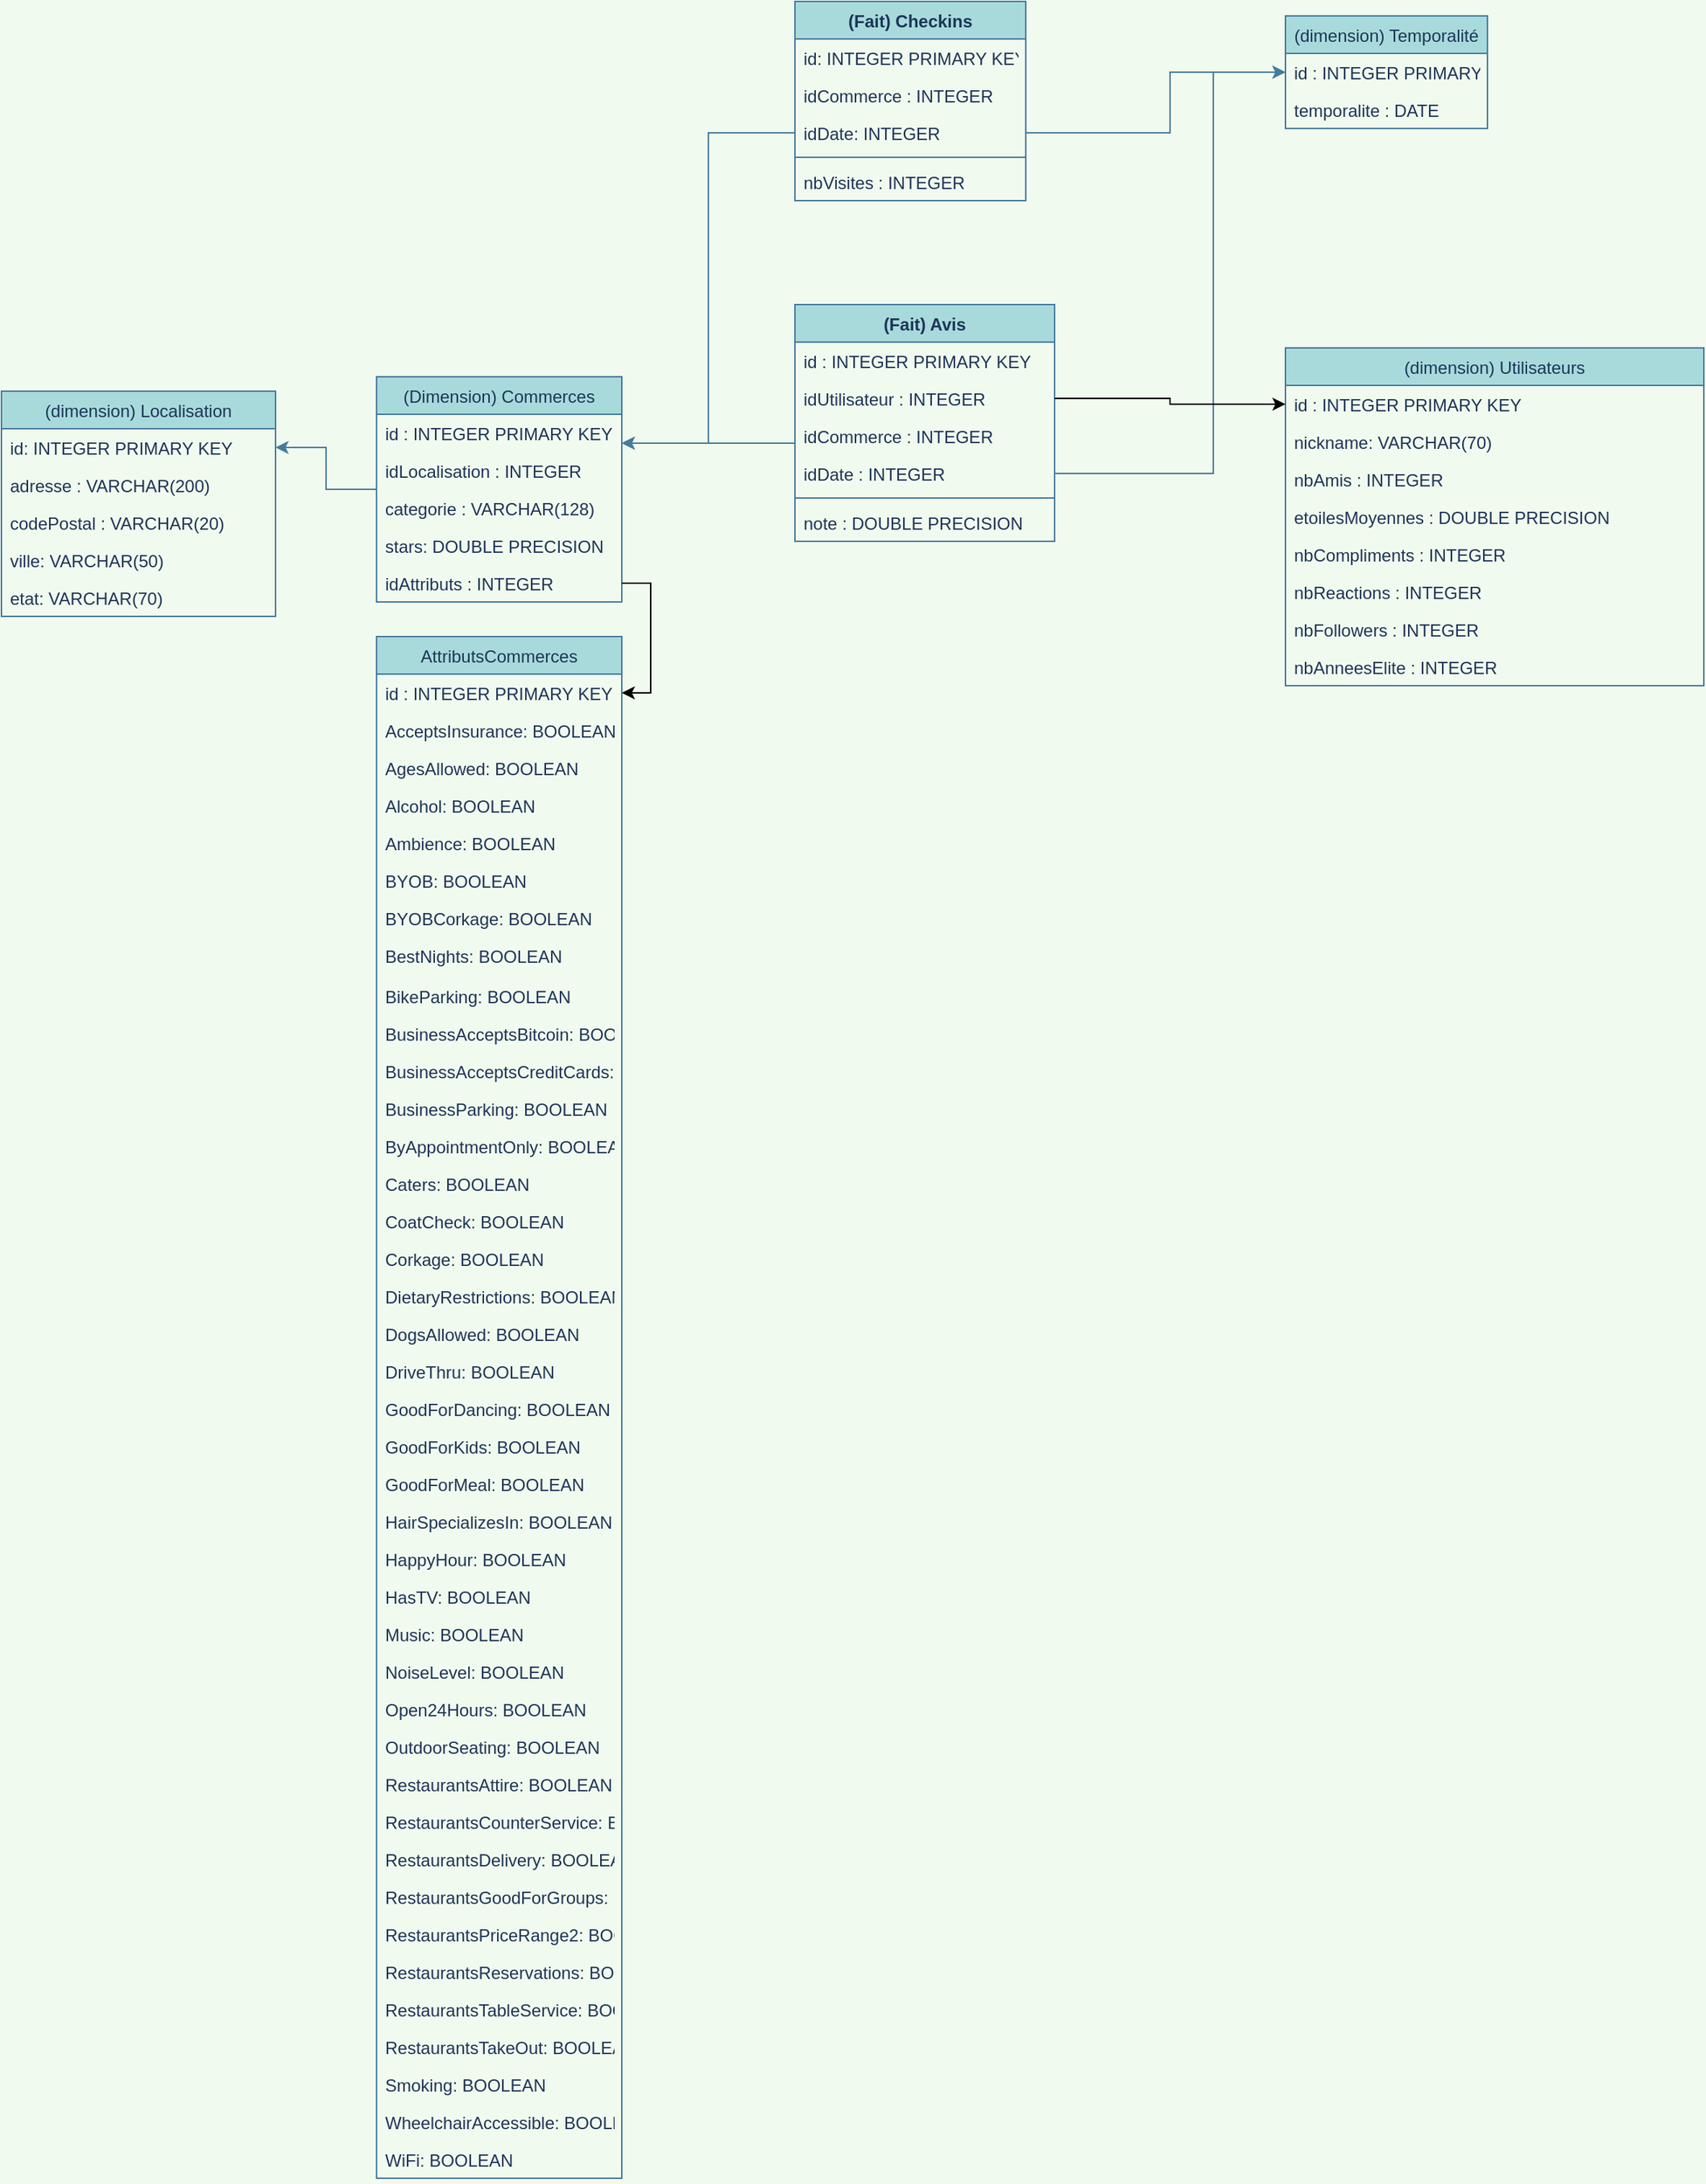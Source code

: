 <mxfile version="20.8.16" type="device"><diagram id="du_DZZ9CFMzZslSAI9vT" name="Page-1"><mxGraphModel dx="1761" dy="896" grid="1" gridSize="10" guides="1" tooltips="1" connect="1" arrows="1" fold="1" page="1" pageScale="1" pageWidth="827" pageHeight="1169" background="#F1FAEE" math="0" shadow="0"><root><mxCell id="0"/><mxCell id="1" parent="0"/><mxCell id="dvN9DbvPJK4XcVbZUU45-40" style="edgeStyle=orthogonalEdgeStyle;rounded=0;orthogonalLoop=1;jettySize=auto;html=1;entryX=1;entryY=0.5;entryDx=0;entryDy=0;labelBackgroundColor=#F1FAEE;strokeColor=#457B9D;fontColor=#1D3557;" parent="1" source="dvN9DbvPJK4XcVbZUU45-19" target="dvN9DbvPJK4XcVbZUU45-26" edge="1"><mxGeometry relative="1" as="geometry"/></mxCell><mxCell id="dvN9DbvPJK4XcVbZUU45-19" value="(Dimension) Commerces" style="swimlane;fontStyle=0;childLayout=stackLayout;horizontal=1;startSize=26;fillColor=#A8DADC;horizontalStack=0;resizeParent=1;resizeParentMax=0;resizeLast=0;collapsible=1;marginBottom=0;strokeColor=#457B9D;fontColor=#1D3557;" parent="1" vertex="1"><mxGeometry x="30" y="510" width="170" height="156" as="geometry"/></mxCell><mxCell id="dvN9DbvPJK4XcVbZUU45-50" value="id : INTEGER PRIMARY KEY" style="text;strokeColor=none;fillColor=none;align=left;verticalAlign=top;spacingLeft=4;spacingRight=4;overflow=hidden;rotatable=0;points=[[0,0.5],[1,0.5]];portConstraint=eastwest;fontColor=#1D3557;" parent="dvN9DbvPJK4XcVbZUU45-19" vertex="1"><mxGeometry y="26" width="170" height="26" as="geometry"/></mxCell><mxCell id="dvN9DbvPJK4XcVbZUU45-22" value="idLocalisation : INTEGER" style="text;strokeColor=none;fillColor=none;align=left;verticalAlign=top;spacingLeft=4;spacingRight=4;overflow=hidden;rotatable=0;points=[[0,0.5],[1,0.5]];portConstraint=eastwest;fontColor=#1D3557;" parent="dvN9DbvPJK4XcVbZUU45-19" vertex="1"><mxGeometry y="52" width="170" height="26" as="geometry"/></mxCell><mxCell id="dvN9DbvPJK4XcVbZUU45-49" value="categorie : VARCHAR(128)" style="text;strokeColor=none;fillColor=none;align=left;verticalAlign=top;spacingLeft=4;spacingRight=4;overflow=hidden;rotatable=0;points=[[0,0.5],[1,0.5]];portConstraint=eastwest;fontColor=#1D3557;" parent="dvN9DbvPJK4XcVbZUU45-19" vertex="1"><mxGeometry y="78" width="170" height="26" as="geometry"/></mxCell><mxCell id="Ljh0IHHTCDw3eVtHFlmG-5" value="stars: DOUBLE PRECISION" style="text;strokeColor=none;fillColor=none;align=left;verticalAlign=top;spacingLeft=4;spacingRight=4;overflow=hidden;rotatable=0;points=[[0,0.5],[1,0.5]];portConstraint=eastwest;fontColor=#1D3557;" vertex="1" parent="dvN9DbvPJK4XcVbZUU45-19"><mxGeometry y="104" width="170" height="26" as="geometry"/></mxCell><mxCell id="dvN9DbvPJK4XcVbZUU45-51" value="idAttributs : INTEGER" style="text;strokeColor=none;fillColor=none;align=left;verticalAlign=top;spacingLeft=4;spacingRight=4;overflow=hidden;rotatable=0;points=[[0,0.5],[1,0.5]];portConstraint=eastwest;fontColor=#1D3557;" parent="dvN9DbvPJK4XcVbZUU45-19" vertex="1"><mxGeometry y="130" width="170" height="26" as="geometry"/></mxCell><mxCell id="dvN9DbvPJK4XcVbZUU45-23" value="(dimension) Localisation" style="swimlane;fontStyle=0;childLayout=stackLayout;horizontal=1;startSize=26;fillColor=#A8DADC;horizontalStack=0;resizeParent=1;resizeParentMax=0;resizeLast=0;collapsible=1;marginBottom=0;strokeColor=#457B9D;fontColor=#1D3557;" parent="1" vertex="1"><mxGeometry x="-230" y="520" width="190" height="156" as="geometry"/></mxCell><mxCell id="dvN9DbvPJK4XcVbZUU45-26" value="id: INTEGER PRIMARY KEY" style="text;strokeColor=none;fillColor=none;align=left;verticalAlign=top;spacingLeft=4;spacingRight=4;overflow=hidden;rotatable=0;points=[[0,0.5],[1,0.5]];portConstraint=eastwest;fontColor=#1D3557;" parent="dvN9DbvPJK4XcVbZUU45-23" vertex="1"><mxGeometry y="26" width="190" height="26" as="geometry"/></mxCell><mxCell id="Ljh0IHHTCDw3eVtHFlmG-2" value="adresse : VARCHAR(200)" style="text;strokeColor=none;fillColor=none;align=left;verticalAlign=top;spacingLeft=4;spacingRight=4;overflow=hidden;rotatable=0;points=[[0,0.5],[1,0.5]];portConstraint=eastwest;fontColor=#1D3557;" vertex="1" parent="dvN9DbvPJK4XcVbZUU45-23"><mxGeometry y="52" width="190" height="26" as="geometry"/></mxCell><mxCell id="TTpY-0HQ-mND78AJCY86-15" value="codePostal : VARCHAR(20)" style="text;strokeColor=none;fillColor=none;align=left;verticalAlign=top;spacingLeft=4;spacingRight=4;overflow=hidden;rotatable=0;points=[[0,0.5],[1,0.5]];portConstraint=eastwest;fontColor=#1D3557;" parent="dvN9DbvPJK4XcVbZUU45-23" vertex="1"><mxGeometry y="78" width="190" height="26" as="geometry"/></mxCell><mxCell id="Ljh0IHHTCDw3eVtHFlmG-3" value="ville: VARCHAR(50)" style="text;strokeColor=none;fillColor=none;align=left;verticalAlign=top;spacingLeft=4;spacingRight=4;overflow=hidden;rotatable=0;points=[[0,0.5],[1,0.5]];portConstraint=eastwest;fontColor=#1D3557;" vertex="1" parent="dvN9DbvPJK4XcVbZUU45-23"><mxGeometry y="104" width="190" height="26" as="geometry"/></mxCell><mxCell id="Ljh0IHHTCDw3eVtHFlmG-4" value="etat: VARCHAR(70)" style="text;strokeColor=none;fillColor=none;align=left;verticalAlign=top;spacingLeft=4;spacingRight=4;overflow=hidden;rotatable=0;points=[[0,0.5],[1,0.5]];portConstraint=eastwest;fontColor=#1D3557;" vertex="1" parent="dvN9DbvPJK4XcVbZUU45-23"><mxGeometry y="130" width="190" height="26" as="geometry"/></mxCell><mxCell id="dvN9DbvPJK4XcVbZUU45-27" value="(dimension) Temporalité" style="swimlane;fontStyle=0;childLayout=stackLayout;horizontal=1;startSize=26;fillColor=#A8DADC;horizontalStack=0;resizeParent=1;resizeParentMax=0;resizeLast=0;collapsible=1;marginBottom=0;strokeColor=#457B9D;fontColor=#1D3557;" parent="1" vertex="1"><mxGeometry x="660" y="260" width="140" height="78" as="geometry"/></mxCell><mxCell id="dvN9DbvPJK4XcVbZUU45-30" value="id : INTEGER PRIMARY KEY" style="text;strokeColor=none;fillColor=none;align=left;verticalAlign=top;spacingLeft=4;spacingRight=4;overflow=hidden;rotatable=0;points=[[0,0.5],[1,0.5]];portConstraint=eastwest;fontColor=#1D3557;" parent="dvN9DbvPJK4XcVbZUU45-27" vertex="1"><mxGeometry y="26" width="140" height="26" as="geometry"/></mxCell><mxCell id="TTpY-0HQ-mND78AJCY86-68" value="temporalite : DATE" style="text;strokeColor=none;fillColor=none;align=left;verticalAlign=top;spacingLeft=4;spacingRight=4;overflow=hidden;rotatable=0;points=[[0,0.5],[1,0.5]];portConstraint=eastwest;fontColor=#1D3557;" parent="dvN9DbvPJK4XcVbZUU45-27" vertex="1"><mxGeometry y="52" width="140" height="26" as="geometry"/></mxCell><mxCell id="dvN9DbvPJK4XcVbZUU45-31" value="(dimension) Utilisateurs" style="swimlane;fontStyle=0;childLayout=stackLayout;horizontal=1;startSize=26;fillColor=#A8DADC;horizontalStack=0;resizeParent=1;resizeParentMax=0;resizeLast=0;collapsible=1;marginBottom=0;strokeColor=#457B9D;fontColor=#1D3557;" parent="1" vertex="1"><mxGeometry x="660" y="490" width="290" height="234" as="geometry"/></mxCell><mxCell id="dvN9DbvPJK4XcVbZUU45-34" value="id : INTEGER PRIMARY KEY" style="text;strokeColor=none;fillColor=none;align=left;verticalAlign=top;spacingLeft=4;spacingRight=4;overflow=hidden;rotatable=0;points=[[0,0.5],[1,0.5]];portConstraint=eastwest;fontColor=#1D3557;" parent="dvN9DbvPJK4XcVbZUU45-31" vertex="1"><mxGeometry y="26" width="290" height="26" as="geometry"/></mxCell><mxCell id="TTpY-0HQ-mND78AJCY86-21" value="nickname: VARCHAR(70)" style="text;strokeColor=none;fillColor=none;align=left;verticalAlign=top;spacingLeft=4;spacingRight=4;overflow=hidden;rotatable=0;points=[[0,0.5],[1,0.5]];portConstraint=eastwest;fontColor=#1D3557;" parent="dvN9DbvPJK4XcVbZUU45-31" vertex="1"><mxGeometry y="52" width="290" height="26" as="geometry"/></mxCell><mxCell id="TTpY-0HQ-mND78AJCY86-22" value="nbAmis : INTEGER" style="text;strokeColor=none;fillColor=none;align=left;verticalAlign=top;spacingLeft=4;spacingRight=4;overflow=hidden;rotatable=0;points=[[0,0.5],[1,0.5]];portConstraint=eastwest;fontColor=#1D3557;" parent="dvN9DbvPJK4XcVbZUU45-31" vertex="1"><mxGeometry y="78" width="290" height="26" as="geometry"/></mxCell><mxCell id="TTpY-0HQ-mND78AJCY86-23" value="etoilesMoyennes : DOUBLE PRECISION" style="text;strokeColor=none;fillColor=none;align=left;verticalAlign=top;spacingLeft=4;spacingRight=4;overflow=hidden;rotatable=0;points=[[0,0.5],[1,0.5]];portConstraint=eastwest;fontColor=#1D3557;" parent="dvN9DbvPJK4XcVbZUU45-31" vertex="1"><mxGeometry y="104" width="290" height="26" as="geometry"/></mxCell><mxCell id="TTpY-0HQ-mND78AJCY86-25" value="nbCompliments : INTEGER" style="text;strokeColor=none;fillColor=none;align=left;verticalAlign=top;spacingLeft=4;spacingRight=4;overflow=hidden;rotatable=0;points=[[0,0.5],[1,0.5]];portConstraint=eastwest;fontColor=#1D3557;" parent="dvN9DbvPJK4XcVbZUU45-31" vertex="1"><mxGeometry y="130" width="290" height="26" as="geometry"/></mxCell><mxCell id="Ljh0IHHTCDw3eVtHFlmG-53" value="nbReactions : INTEGER" style="text;strokeColor=none;fillColor=none;align=left;verticalAlign=top;spacingLeft=4;spacingRight=4;overflow=hidden;rotatable=0;points=[[0,0.5],[1,0.5]];portConstraint=eastwest;fontColor=#1D3557;" vertex="1" parent="dvN9DbvPJK4XcVbZUU45-31"><mxGeometry y="156" width="290" height="26" as="geometry"/></mxCell><mxCell id="Ljh0IHHTCDw3eVtHFlmG-52" value="nbFollowers : INTEGER" style="text;strokeColor=none;fillColor=none;align=left;verticalAlign=top;spacingLeft=4;spacingRight=4;overflow=hidden;rotatable=0;points=[[0,0.5],[1,0.5]];portConstraint=eastwest;fontColor=#1D3557;" vertex="1" parent="dvN9DbvPJK4XcVbZUU45-31"><mxGeometry y="182" width="290" height="26" as="geometry"/></mxCell><mxCell id="Ljh0IHHTCDw3eVtHFlmG-54" value="nbAnneesElite : INTEGER" style="text;strokeColor=none;fillColor=none;align=left;verticalAlign=top;spacingLeft=4;spacingRight=4;overflow=hidden;rotatable=0;points=[[0,0.5],[1,0.5]];portConstraint=eastwest;fontColor=#1D3557;" vertex="1" parent="dvN9DbvPJK4XcVbZUU45-31"><mxGeometry y="208" width="290" height="26" as="geometry"/></mxCell><mxCell id="dvN9DbvPJK4XcVbZUU45-39" style="edgeStyle=orthogonalEdgeStyle;rounded=0;orthogonalLoop=1;jettySize=auto;html=1;exitX=0;exitY=0.5;exitDx=0;exitDy=0;entryX=1;entryY=0.5;entryDx=0;entryDy=0;labelBackgroundColor=#F1FAEE;strokeColor=#457B9D;fontColor=#1D3557;" parent="1" edge="1"><mxGeometry relative="1" as="geometry"><mxPoint x="320" y="556" as="sourcePoint"/><mxPoint x="200" y="556" as="targetPoint"/></mxGeometry></mxCell><mxCell id="TTpY-0HQ-mND78AJCY86-2" value="(Fait) Avis" style="swimlane;fontStyle=1;align=center;verticalAlign=top;childLayout=stackLayout;horizontal=1;startSize=26;horizontalStack=0;resizeParent=1;resizeParentMax=0;resizeLast=0;collapsible=1;marginBottom=0;fillColor=#A8DADC;strokeColor=#457B9D;fontColor=#1D3557;" parent="1" vertex="1"><mxGeometry x="320" y="460" width="180" height="164" as="geometry"/></mxCell><mxCell id="TTpY-0HQ-mND78AJCY86-3" value="id : INTEGER PRIMARY KEY" style="text;strokeColor=none;fillColor=none;align=left;verticalAlign=top;spacingLeft=4;spacingRight=4;overflow=hidden;rotatable=0;points=[[0,0.5],[1,0.5]];portConstraint=eastwest;fontColor=#1D3557;" parent="TTpY-0HQ-mND78AJCY86-2" vertex="1"><mxGeometry y="26" width="180" height="26" as="geometry"/></mxCell><mxCell id="TTpY-0HQ-mND78AJCY86-5" value="idUtilisateur : INTEGER" style="text;strokeColor=none;fillColor=none;align=left;verticalAlign=top;spacingLeft=4;spacingRight=4;overflow=hidden;rotatable=0;points=[[0,0.5],[1,0.5]];portConstraint=eastwest;fontColor=#1D3557;" parent="TTpY-0HQ-mND78AJCY86-2" vertex="1"><mxGeometry y="52" width="180" height="26" as="geometry"/></mxCell><mxCell id="TTpY-0HQ-mND78AJCY86-6" value="idCommerce : INTEGER" style="text;strokeColor=none;fillColor=none;align=left;verticalAlign=top;spacingLeft=4;spacingRight=4;overflow=hidden;rotatable=0;points=[[0,0.5],[1,0.5]];portConstraint=eastwest;fontColor=#1D3557;" parent="TTpY-0HQ-mND78AJCY86-2" vertex="1"><mxGeometry y="78" width="180" height="26" as="geometry"/></mxCell><mxCell id="TTpY-0HQ-mND78AJCY86-17" value="idDate : INTEGER" style="text;strokeColor=none;fillColor=none;align=left;verticalAlign=top;spacingLeft=4;spacingRight=4;overflow=hidden;rotatable=0;points=[[0,0.5],[1,0.5]];portConstraint=eastwest;fontColor=#1D3557;" parent="TTpY-0HQ-mND78AJCY86-2" vertex="1"><mxGeometry y="104" width="180" height="26" as="geometry"/></mxCell><mxCell id="TTpY-0HQ-mND78AJCY86-4" value="" style="line;strokeWidth=1;fillColor=none;align=left;verticalAlign=middle;spacingTop=-1;spacingLeft=3;spacingRight=3;rotatable=0;labelPosition=right;points=[];portConstraint=eastwest;strokeColor=#457B9D;labelBackgroundColor=#F1FAEE;fontColor=#1D3557;" parent="TTpY-0HQ-mND78AJCY86-2" vertex="1"><mxGeometry y="130" width="180" height="8" as="geometry"/></mxCell><mxCell id="TTpY-0HQ-mND78AJCY86-7" value="note : DOUBLE PRECISION" style="text;strokeColor=none;fillColor=none;align=left;verticalAlign=top;spacingLeft=4;spacingRight=4;overflow=hidden;rotatable=0;points=[[0,0.5],[1,0.5]];portConstraint=eastwest;fontColor=#1D3557;" parent="TTpY-0HQ-mND78AJCY86-2" vertex="1"><mxGeometry y="138" width="180" height="26" as="geometry"/></mxCell><mxCell id="TTpY-0HQ-mND78AJCY86-18" style="edgeStyle=orthogonalEdgeStyle;rounded=0;orthogonalLoop=1;jettySize=auto;html=1;entryX=0;entryY=0.5;entryDx=0;entryDy=0;labelBackgroundColor=#F1FAEE;strokeColor=#457B9D;fontColor=#1D3557;" parent="1" source="TTpY-0HQ-mND78AJCY86-17" target="dvN9DbvPJK4XcVbZUU45-30" edge="1"><mxGeometry relative="1" as="geometry"><Array as="points"><mxPoint x="610" y="577"/><mxPoint x="610" y="299"/></Array></mxGeometry></mxCell><mxCell id="TTpY-0HQ-mND78AJCY86-29" value="(Fait) Checkins" style="swimlane;fontStyle=1;align=center;verticalAlign=top;childLayout=stackLayout;horizontal=1;startSize=26;horizontalStack=0;resizeParent=1;resizeParentMax=0;resizeLast=0;collapsible=1;marginBottom=0;fillColor=#A8DADC;strokeColor=#457B9D;fontColor=#1D3557;" parent="1" vertex="1"><mxGeometry x="320" y="250" width="160" height="138" as="geometry"/></mxCell><mxCell id="TTpY-0HQ-mND78AJCY86-30" value="id: INTEGER PRIMARY KEY" style="text;strokeColor=none;fillColor=none;align=left;verticalAlign=top;spacingLeft=4;spacingRight=4;overflow=hidden;rotatable=0;points=[[0,0.5],[1,0.5]];portConstraint=eastwest;fontColor=#1D3557;" parent="TTpY-0HQ-mND78AJCY86-29" vertex="1"><mxGeometry y="26" width="160" height="26" as="geometry"/></mxCell><mxCell id="TTpY-0HQ-mND78AJCY86-56" value="idCommerce : INTEGER" style="text;strokeColor=none;fillColor=none;align=left;verticalAlign=top;spacingLeft=4;spacingRight=4;overflow=hidden;rotatable=0;points=[[0,0.5],[1,0.5]];portConstraint=eastwest;fontColor=#1D3557;" parent="TTpY-0HQ-mND78AJCY86-29" vertex="1"><mxGeometry y="52" width="160" height="26" as="geometry"/></mxCell><mxCell id="TTpY-0HQ-mND78AJCY86-45" value="idDate: INTEGER" style="text;strokeColor=none;fillColor=none;align=left;verticalAlign=top;spacingLeft=4;spacingRight=4;overflow=hidden;rotatable=0;points=[[0,0.5],[1,0.5]];portConstraint=eastwest;fontColor=#1D3557;" parent="TTpY-0HQ-mND78AJCY86-29" vertex="1"><mxGeometry y="78" width="160" height="26" as="geometry"/></mxCell><mxCell id="TTpY-0HQ-mND78AJCY86-34" value="" style="line;strokeWidth=1;fillColor=none;align=left;verticalAlign=middle;spacingTop=-1;spacingLeft=3;spacingRight=3;rotatable=0;labelPosition=right;points=[];portConstraint=eastwest;strokeColor=#457B9D;labelBackgroundColor=#F1FAEE;fontColor=#1D3557;" parent="TTpY-0HQ-mND78AJCY86-29" vertex="1"><mxGeometry y="104" width="160" height="8" as="geometry"/></mxCell><mxCell id="TTpY-0HQ-mND78AJCY86-43" value="nbVisites : INTEGER" style="text;strokeColor=none;fillColor=none;align=left;verticalAlign=top;spacingLeft=4;spacingRight=4;overflow=hidden;rotatable=0;points=[[0,0.5],[1,0.5]];portConstraint=eastwest;fontColor=#1D3557;" parent="TTpY-0HQ-mND78AJCY86-29" vertex="1"><mxGeometry y="112" width="160" height="26" as="geometry"/></mxCell><mxCell id="TTpY-0HQ-mND78AJCY86-46" style="edgeStyle=orthogonalEdgeStyle;rounded=0;orthogonalLoop=1;jettySize=auto;html=1;entryX=1;entryY=0.5;entryDx=0;entryDy=0;exitX=0;exitY=0.5;exitDx=0;exitDy=0;labelBackgroundColor=#F1FAEE;strokeColor=#457B9D;fontColor=#1D3557;" parent="1" edge="1"><mxGeometry relative="1" as="geometry"><mxPoint x="320" y="342" as="sourcePoint"/><mxPoint x="200" y="556" as="targetPoint"/><Array as="points"><mxPoint x="260" y="341"/><mxPoint x="260" y="556"/></Array></mxGeometry></mxCell><mxCell id="TTpY-0HQ-mND78AJCY86-59" style="edgeStyle=orthogonalEdgeStyle;rounded=0;orthogonalLoop=1;jettySize=auto;html=1;exitX=1;exitY=0.5;exitDx=0;exitDy=0;entryX=0;entryY=0.5;entryDx=0;entryDy=0;labelBackgroundColor=#F1FAEE;strokeColor=#457B9D;fontColor=#1D3557;" parent="1" source="TTpY-0HQ-mND78AJCY86-45" target="dvN9DbvPJK4XcVbZUU45-30" edge="1"><mxGeometry relative="1" as="geometry"><Array as="points"><mxPoint x="580" y="341"/><mxPoint x="580" y="299"/></Array></mxGeometry></mxCell><mxCell id="Ljh0IHHTCDw3eVtHFlmG-6" value="AttributsCommerces" style="swimlane;fontStyle=0;childLayout=stackLayout;horizontal=1;startSize=26;fillColor=#A8DADC;horizontalStack=0;resizeParent=1;resizeParentMax=0;resizeLast=0;collapsible=1;marginBottom=0;strokeColor=#457B9D;fontColor=#1D3557;" vertex="1" parent="1"><mxGeometry x="30" y="690" width="170" height="1068" as="geometry"/></mxCell><mxCell id="Ljh0IHHTCDw3eVtHFlmG-7" value="id : INTEGER PRIMARY KEY" style="text;strokeColor=none;fillColor=none;align=left;verticalAlign=top;spacingLeft=4;spacingRight=4;overflow=hidden;rotatable=0;points=[[0,0.5],[1,0.5]];portConstraint=eastwest;fontColor=#1D3557;" vertex="1" parent="Ljh0IHHTCDw3eVtHFlmG-6"><mxGeometry y="26" width="170" height="26" as="geometry"/></mxCell><mxCell id="Ljh0IHHTCDw3eVtHFlmG-8" value="AcceptsInsurance: BOOLEAN" style="text;strokeColor=none;fillColor=none;align=left;verticalAlign=top;spacingLeft=4;spacingRight=4;overflow=hidden;rotatable=0;points=[[0,0.5],[1,0.5]];portConstraint=eastwest;fontColor=#1D3557;" vertex="1" parent="Ljh0IHHTCDw3eVtHFlmG-6"><mxGeometry y="52" width="170" height="26" as="geometry"/></mxCell><mxCell id="Ljh0IHHTCDw3eVtHFlmG-17" value="AgesAllowed: BOOLEAN" style="text;strokeColor=none;fillColor=none;align=left;verticalAlign=top;spacingLeft=4;spacingRight=4;overflow=hidden;rotatable=0;points=[[0,0.5],[1,0.5]];portConstraint=eastwest;fontColor=#1D3557;" vertex="1" parent="Ljh0IHHTCDw3eVtHFlmG-6"><mxGeometry y="78" width="170" height="26" as="geometry"/></mxCell><mxCell id="Ljh0IHHTCDw3eVtHFlmG-16" value="Alcohol: BOOLEAN" style="text;strokeColor=none;fillColor=none;align=left;verticalAlign=top;spacingLeft=4;spacingRight=4;overflow=hidden;rotatable=0;points=[[0,0.5],[1,0.5]];portConstraint=eastwest;fontColor=#1D3557;" vertex="1" parent="Ljh0IHHTCDw3eVtHFlmG-6"><mxGeometry y="104" width="170" height="26" as="geometry"/></mxCell><mxCell id="Ljh0IHHTCDw3eVtHFlmG-18" value="Ambience: BOOLEAN" style="text;strokeColor=none;fillColor=none;align=left;verticalAlign=top;spacingLeft=4;spacingRight=4;overflow=hidden;rotatable=0;points=[[0,0.5],[1,0.5]];portConstraint=eastwest;fontColor=#1D3557;" vertex="1" parent="Ljh0IHHTCDw3eVtHFlmG-6"><mxGeometry y="130" width="170" height="26" as="geometry"/></mxCell><mxCell id="Ljh0IHHTCDw3eVtHFlmG-22" value="BYOB: BOOLEAN" style="text;strokeColor=none;fillColor=none;align=left;verticalAlign=top;spacingLeft=4;spacingRight=4;overflow=hidden;rotatable=0;points=[[0,0.5],[1,0.5]];portConstraint=eastwest;fontColor=#1D3557;" vertex="1" parent="Ljh0IHHTCDw3eVtHFlmG-6"><mxGeometry y="156" width="170" height="26" as="geometry"/></mxCell><mxCell id="Ljh0IHHTCDw3eVtHFlmG-24" value="BYOBCorkage: BOOLEAN" style="text;strokeColor=none;fillColor=none;align=left;verticalAlign=top;spacingLeft=4;spacingRight=4;overflow=hidden;rotatable=0;points=[[0,0.5],[1,0.5]];portConstraint=eastwest;fontColor=#1D3557;" vertex="1" parent="Ljh0IHHTCDw3eVtHFlmG-6"><mxGeometry y="182" width="170" height="26" as="geometry"/></mxCell><mxCell id="Ljh0IHHTCDw3eVtHFlmG-23" value="BestNights: BOOLEAN" style="text;strokeColor=none;fillColor=none;align=left;verticalAlign=top;spacingLeft=4;spacingRight=4;overflow=hidden;rotatable=0;points=[[0,0.5],[1,0.5]];portConstraint=eastwest;fontColor=#1D3557;" vertex="1" parent="Ljh0IHHTCDw3eVtHFlmG-6"><mxGeometry y="208" width="170" height="28" as="geometry"/></mxCell><mxCell id="Ljh0IHHTCDw3eVtHFlmG-21" value="BikeParking: BOOLEAN" style="text;strokeColor=none;fillColor=none;align=left;verticalAlign=top;spacingLeft=4;spacingRight=4;overflow=hidden;rotatable=0;points=[[0,0.5],[1,0.5]];portConstraint=eastwest;fontColor=#1D3557;" vertex="1" parent="Ljh0IHHTCDw3eVtHFlmG-6"><mxGeometry y="236" width="170" height="26" as="geometry"/></mxCell><mxCell id="Ljh0IHHTCDw3eVtHFlmG-20" value="BusinessAcceptsBitcoin: BOOLEAN" style="text;strokeColor=none;fillColor=none;align=left;verticalAlign=top;spacingLeft=4;spacingRight=4;overflow=hidden;rotatable=0;points=[[0,0.5],[1,0.5]];portConstraint=eastwest;fontColor=#1D3557;" vertex="1" parent="Ljh0IHHTCDw3eVtHFlmG-6"><mxGeometry y="262" width="170" height="26" as="geometry"/></mxCell><mxCell id="Ljh0IHHTCDw3eVtHFlmG-19" value="BusinessAcceptsCreditCards: BOOLEAN" style="text;strokeColor=none;fillColor=none;align=left;verticalAlign=top;spacingLeft=4;spacingRight=4;overflow=hidden;rotatable=0;points=[[0,0.5],[1,0.5]];portConstraint=eastwest;fontColor=#1D3557;" vertex="1" parent="Ljh0IHHTCDw3eVtHFlmG-6"><mxGeometry y="288" width="170" height="26" as="geometry"/></mxCell><mxCell id="Ljh0IHHTCDw3eVtHFlmG-15" value="BusinessParking: BOOLEAN" style="text;strokeColor=none;fillColor=none;align=left;verticalAlign=top;spacingLeft=4;spacingRight=4;overflow=hidden;rotatable=0;points=[[0,0.5],[1,0.5]];portConstraint=eastwest;fontColor=#1D3557;" vertex="1" parent="Ljh0IHHTCDw3eVtHFlmG-6"><mxGeometry y="314" width="170" height="26" as="geometry"/></mxCell><mxCell id="Ljh0IHHTCDw3eVtHFlmG-14" value="ByAppointmentOnly: BOOLEAN" style="text;strokeColor=none;fillColor=none;align=left;verticalAlign=top;spacingLeft=4;spacingRight=4;overflow=hidden;rotatable=0;points=[[0,0.5],[1,0.5]];portConstraint=eastwest;fontColor=#1D3557;" vertex="1" parent="Ljh0IHHTCDw3eVtHFlmG-6"><mxGeometry y="340" width="170" height="26" as="geometry"/></mxCell><mxCell id="Ljh0IHHTCDw3eVtHFlmG-13" value="Caters: BOOLEAN" style="text;strokeColor=none;fillColor=none;align=left;verticalAlign=top;spacingLeft=4;spacingRight=4;overflow=hidden;rotatable=0;points=[[0,0.5],[1,0.5]];portConstraint=eastwest;fontColor=#1D3557;" vertex="1" parent="Ljh0IHHTCDw3eVtHFlmG-6"><mxGeometry y="366" width="170" height="26" as="geometry"/></mxCell><mxCell id="Ljh0IHHTCDw3eVtHFlmG-25" value="CoatCheck: BOOLEAN" style="text;strokeColor=none;fillColor=none;align=left;verticalAlign=top;spacingLeft=4;spacingRight=4;overflow=hidden;rotatable=0;points=[[0,0.5],[1,0.5]];portConstraint=eastwest;fontColor=#1D3557;" vertex="1" parent="Ljh0IHHTCDw3eVtHFlmG-6"><mxGeometry y="392" width="170" height="26" as="geometry"/></mxCell><mxCell id="Ljh0IHHTCDw3eVtHFlmG-27" value="Corkage: BOOLEAN" style="text;strokeColor=none;fillColor=none;align=left;verticalAlign=top;spacingLeft=4;spacingRight=4;overflow=hidden;rotatable=0;points=[[0,0.5],[1,0.5]];portConstraint=eastwest;fontColor=#1D3557;" vertex="1" parent="Ljh0IHHTCDw3eVtHFlmG-6"><mxGeometry y="418" width="170" height="26" as="geometry"/></mxCell><mxCell id="Ljh0IHHTCDw3eVtHFlmG-35" value="DietaryRestrictions: BOOLEAN" style="text;strokeColor=none;fillColor=none;align=left;verticalAlign=top;spacingLeft=4;spacingRight=4;overflow=hidden;rotatable=0;points=[[0,0.5],[1,0.5]];portConstraint=eastwest;fontColor=#1D3557;" vertex="1" parent="Ljh0IHHTCDw3eVtHFlmG-6"><mxGeometry y="444" width="170" height="26" as="geometry"/></mxCell><mxCell id="Ljh0IHHTCDw3eVtHFlmG-36" value="DogsAllowed: BOOLEAN" style="text;strokeColor=none;fillColor=none;align=left;verticalAlign=top;spacingLeft=4;spacingRight=4;overflow=hidden;rotatable=0;points=[[0,0.5],[1,0.5]];portConstraint=eastwest;fontColor=#1D3557;" vertex="1" parent="Ljh0IHHTCDw3eVtHFlmG-6"><mxGeometry y="470" width="170" height="26" as="geometry"/></mxCell><mxCell id="Ljh0IHHTCDw3eVtHFlmG-34" value="DriveThru: BOOLEAN" style="text;strokeColor=none;fillColor=none;align=left;verticalAlign=top;spacingLeft=4;spacingRight=4;overflow=hidden;rotatable=0;points=[[0,0.5],[1,0.5]];portConstraint=eastwest;fontColor=#1D3557;" vertex="1" parent="Ljh0IHHTCDw3eVtHFlmG-6"><mxGeometry y="496" width="170" height="26" as="geometry"/></mxCell><mxCell id="Ljh0IHHTCDw3eVtHFlmG-33" value="GoodForDancing: BOOLEAN" style="text;strokeColor=none;fillColor=none;align=left;verticalAlign=top;spacingLeft=4;spacingRight=4;overflow=hidden;rotatable=0;points=[[0,0.5],[1,0.5]];portConstraint=eastwest;fontColor=#1D3557;" vertex="1" parent="Ljh0IHHTCDw3eVtHFlmG-6"><mxGeometry y="522" width="170" height="26" as="geometry"/></mxCell><mxCell id="Ljh0IHHTCDw3eVtHFlmG-32" value="GoodForKids: BOOLEAN" style="text;strokeColor=none;fillColor=none;align=left;verticalAlign=top;spacingLeft=4;spacingRight=4;overflow=hidden;rotatable=0;points=[[0,0.5],[1,0.5]];portConstraint=eastwest;fontColor=#1D3557;" vertex="1" parent="Ljh0IHHTCDw3eVtHFlmG-6"><mxGeometry y="548" width="170" height="26" as="geometry"/></mxCell><mxCell id="Ljh0IHHTCDw3eVtHFlmG-31" value="GoodForMeal: BOOLEAN" style="text;strokeColor=none;fillColor=none;align=left;verticalAlign=top;spacingLeft=4;spacingRight=4;overflow=hidden;rotatable=0;points=[[0,0.5],[1,0.5]];portConstraint=eastwest;fontColor=#1D3557;" vertex="1" parent="Ljh0IHHTCDw3eVtHFlmG-6"><mxGeometry y="574" width="170" height="26" as="geometry"/></mxCell><mxCell id="Ljh0IHHTCDw3eVtHFlmG-30" value="HairSpecializesIn: BOOLEAN" style="text;strokeColor=none;fillColor=none;align=left;verticalAlign=top;spacingLeft=4;spacingRight=4;overflow=hidden;rotatable=0;points=[[0,0.5],[1,0.5]];portConstraint=eastwest;fontColor=#1D3557;" vertex="1" parent="Ljh0IHHTCDw3eVtHFlmG-6"><mxGeometry y="600" width="170" height="26" as="geometry"/></mxCell><mxCell id="Ljh0IHHTCDw3eVtHFlmG-29" value="HappyHour: BOOLEAN" style="text;strokeColor=none;fillColor=none;align=left;verticalAlign=top;spacingLeft=4;spacingRight=4;overflow=hidden;rotatable=0;points=[[0,0.5],[1,0.5]];portConstraint=eastwest;fontColor=#1D3557;" vertex="1" parent="Ljh0IHHTCDw3eVtHFlmG-6"><mxGeometry y="626" width="170" height="26" as="geometry"/></mxCell><mxCell id="Ljh0IHHTCDw3eVtHFlmG-28" value="HasTV: BOOLEAN" style="text;strokeColor=none;fillColor=none;align=left;verticalAlign=top;spacingLeft=4;spacingRight=4;overflow=hidden;rotatable=0;points=[[0,0.5],[1,0.5]];portConstraint=eastwest;fontColor=#1D3557;" vertex="1" parent="Ljh0IHHTCDw3eVtHFlmG-6"><mxGeometry y="652" width="170" height="26" as="geometry"/></mxCell><mxCell id="Ljh0IHHTCDw3eVtHFlmG-26" value="Music: BOOLEAN" style="text;strokeColor=none;fillColor=none;align=left;verticalAlign=top;spacingLeft=4;spacingRight=4;overflow=hidden;rotatable=0;points=[[0,0.5],[1,0.5]];portConstraint=eastwest;fontColor=#1D3557;" vertex="1" parent="Ljh0IHHTCDw3eVtHFlmG-6"><mxGeometry y="678" width="170" height="26" as="geometry"/></mxCell><mxCell id="Ljh0IHHTCDw3eVtHFlmG-37" value="NoiseLevel: BOOLEAN" style="text;strokeColor=none;fillColor=none;align=left;verticalAlign=top;spacingLeft=4;spacingRight=4;overflow=hidden;rotatable=0;points=[[0,0.5],[1,0.5]];portConstraint=eastwest;fontColor=#1D3557;" vertex="1" parent="Ljh0IHHTCDw3eVtHFlmG-6"><mxGeometry y="704" width="170" height="26" as="geometry"/></mxCell><mxCell id="Ljh0IHHTCDw3eVtHFlmG-42" value="Open24Hours: BOOLEAN" style="text;strokeColor=none;fillColor=none;align=left;verticalAlign=top;spacingLeft=4;spacingRight=4;overflow=hidden;rotatable=0;points=[[0,0.5],[1,0.5]];portConstraint=eastwest;fontColor=#1D3557;" vertex="1" parent="Ljh0IHHTCDw3eVtHFlmG-6"><mxGeometry y="730" width="170" height="26" as="geometry"/></mxCell><mxCell id="Ljh0IHHTCDw3eVtHFlmG-45" value="OutdoorSeating: BOOLEAN" style="text;strokeColor=none;fillColor=none;align=left;verticalAlign=top;spacingLeft=4;spacingRight=4;overflow=hidden;rotatable=0;points=[[0,0.5],[1,0.5]];portConstraint=eastwest;fontColor=#1D3557;" vertex="1" parent="Ljh0IHHTCDw3eVtHFlmG-6"><mxGeometry y="756" width="170" height="26" as="geometry"/></mxCell><mxCell id="Ljh0IHHTCDw3eVtHFlmG-44" value="RestaurantsAttire: BOOLEAN" style="text;strokeColor=none;fillColor=none;align=left;verticalAlign=top;spacingLeft=4;spacingRight=4;overflow=hidden;rotatable=0;points=[[0,0.5],[1,0.5]];portConstraint=eastwest;fontColor=#1D3557;" vertex="1" parent="Ljh0IHHTCDw3eVtHFlmG-6"><mxGeometry y="782" width="170" height="26" as="geometry"/></mxCell><mxCell id="Ljh0IHHTCDw3eVtHFlmG-43" value="RestaurantsCounterService: BOOLEAN" style="text;strokeColor=none;fillColor=none;align=left;verticalAlign=top;spacingLeft=4;spacingRight=4;overflow=hidden;rotatable=0;points=[[0,0.5],[1,0.5]];portConstraint=eastwest;fontColor=#1D3557;" vertex="1" parent="Ljh0IHHTCDw3eVtHFlmG-6"><mxGeometry y="808" width="170" height="26" as="geometry"/></mxCell><mxCell id="Ljh0IHHTCDw3eVtHFlmG-41" value="RestaurantsDelivery: BOOLEAN" style="text;strokeColor=none;fillColor=none;align=left;verticalAlign=top;spacingLeft=4;spacingRight=4;overflow=hidden;rotatable=0;points=[[0,0.5],[1,0.5]];portConstraint=eastwest;fontColor=#1D3557;" vertex="1" parent="Ljh0IHHTCDw3eVtHFlmG-6"><mxGeometry y="834" width="170" height="26" as="geometry"/></mxCell><mxCell id="Ljh0IHHTCDw3eVtHFlmG-40" value="RestaurantsGoodForGroups: BOOLEAN" style="text;strokeColor=none;fillColor=none;align=left;verticalAlign=top;spacingLeft=4;spacingRight=4;overflow=hidden;rotatable=0;points=[[0,0.5],[1,0.5]];portConstraint=eastwest;fontColor=#1D3557;" vertex="1" parent="Ljh0IHHTCDw3eVtHFlmG-6"><mxGeometry y="860" width="170" height="26" as="geometry"/></mxCell><mxCell id="Ljh0IHHTCDw3eVtHFlmG-39" value="RestaurantsPriceRange2: BOOLEAN" style="text;strokeColor=none;fillColor=none;align=left;verticalAlign=top;spacingLeft=4;spacingRight=4;overflow=hidden;rotatable=0;points=[[0,0.5],[1,0.5]];portConstraint=eastwest;fontColor=#1D3557;" vertex="1" parent="Ljh0IHHTCDw3eVtHFlmG-6"><mxGeometry y="886" width="170" height="26" as="geometry"/></mxCell><mxCell id="Ljh0IHHTCDw3eVtHFlmG-38" value="RestaurantsReservations: BOOLEAN" style="text;strokeColor=none;fillColor=none;align=left;verticalAlign=top;spacingLeft=4;spacingRight=4;overflow=hidden;rotatable=0;points=[[0,0.5],[1,0.5]];portConstraint=eastwest;fontColor=#1D3557;" vertex="1" parent="Ljh0IHHTCDw3eVtHFlmG-6"><mxGeometry y="912" width="170" height="26" as="geometry"/></mxCell><mxCell id="Ljh0IHHTCDw3eVtHFlmG-12" value="RestaurantsTableService: BOOLEAN" style="text;strokeColor=none;fillColor=none;align=left;verticalAlign=top;spacingLeft=4;spacingRight=4;overflow=hidden;rotatable=0;points=[[0,0.5],[1,0.5]];portConstraint=eastwest;fontColor=#1D3557;" vertex="1" parent="Ljh0IHHTCDw3eVtHFlmG-6"><mxGeometry y="938" width="170" height="26" as="geometry"/></mxCell><mxCell id="Ljh0IHHTCDw3eVtHFlmG-48" value="RestaurantsTakeOut: BOOLEAN" style="text;strokeColor=none;fillColor=none;align=left;verticalAlign=top;spacingLeft=4;spacingRight=4;overflow=hidden;rotatable=0;points=[[0,0.5],[1,0.5]];portConstraint=eastwest;fontColor=#1D3557;" vertex="1" parent="Ljh0IHHTCDw3eVtHFlmG-6"><mxGeometry y="964" width="170" height="26" as="geometry"/></mxCell><mxCell id="Ljh0IHHTCDw3eVtHFlmG-49" value="Smoking: BOOLEAN" style="text;strokeColor=none;fillColor=none;align=left;verticalAlign=top;spacingLeft=4;spacingRight=4;overflow=hidden;rotatable=0;points=[[0,0.5],[1,0.5]];portConstraint=eastwest;fontColor=#1D3557;" vertex="1" parent="Ljh0IHHTCDw3eVtHFlmG-6"><mxGeometry y="990" width="170" height="26" as="geometry"/></mxCell><mxCell id="Ljh0IHHTCDw3eVtHFlmG-47" value="WheelchairAccessible: BOOLEAN" style="text;strokeColor=none;fillColor=none;align=left;verticalAlign=top;spacingLeft=4;spacingRight=4;overflow=hidden;rotatable=0;points=[[0,0.5],[1,0.5]];portConstraint=eastwest;fontColor=#1D3557;" vertex="1" parent="Ljh0IHHTCDw3eVtHFlmG-6"><mxGeometry y="1016" width="170" height="26" as="geometry"/></mxCell><mxCell id="Ljh0IHHTCDw3eVtHFlmG-46" value="WiFi: BOOLEAN" style="text;strokeColor=none;fillColor=none;align=left;verticalAlign=top;spacingLeft=4;spacingRight=4;overflow=hidden;rotatable=0;points=[[0,0.5],[1,0.5]];portConstraint=eastwest;fontColor=#1D3557;" vertex="1" parent="Ljh0IHHTCDw3eVtHFlmG-6"><mxGeometry y="1042" width="170" height="26" as="geometry"/></mxCell><mxCell id="Ljh0IHHTCDw3eVtHFlmG-50" style="edgeStyle=orthogonalEdgeStyle;rounded=0;orthogonalLoop=1;jettySize=auto;html=1;exitX=1;exitY=0.5;exitDx=0;exitDy=0;entryX=1;entryY=0.5;entryDx=0;entryDy=0;" edge="1" parent="1" source="dvN9DbvPJK4XcVbZUU45-51" target="Ljh0IHHTCDw3eVtHFlmG-7"><mxGeometry relative="1" as="geometry"/></mxCell><mxCell id="Ljh0IHHTCDw3eVtHFlmG-51" style="edgeStyle=orthogonalEdgeStyle;rounded=0;orthogonalLoop=1;jettySize=auto;html=1;exitX=1;exitY=0.5;exitDx=0;exitDy=0;entryX=0;entryY=0.5;entryDx=0;entryDy=0;" edge="1" parent="1" source="TTpY-0HQ-mND78AJCY86-5" target="dvN9DbvPJK4XcVbZUU45-34"><mxGeometry relative="1" as="geometry"/></mxCell></root></mxGraphModel></diagram></mxfile>
